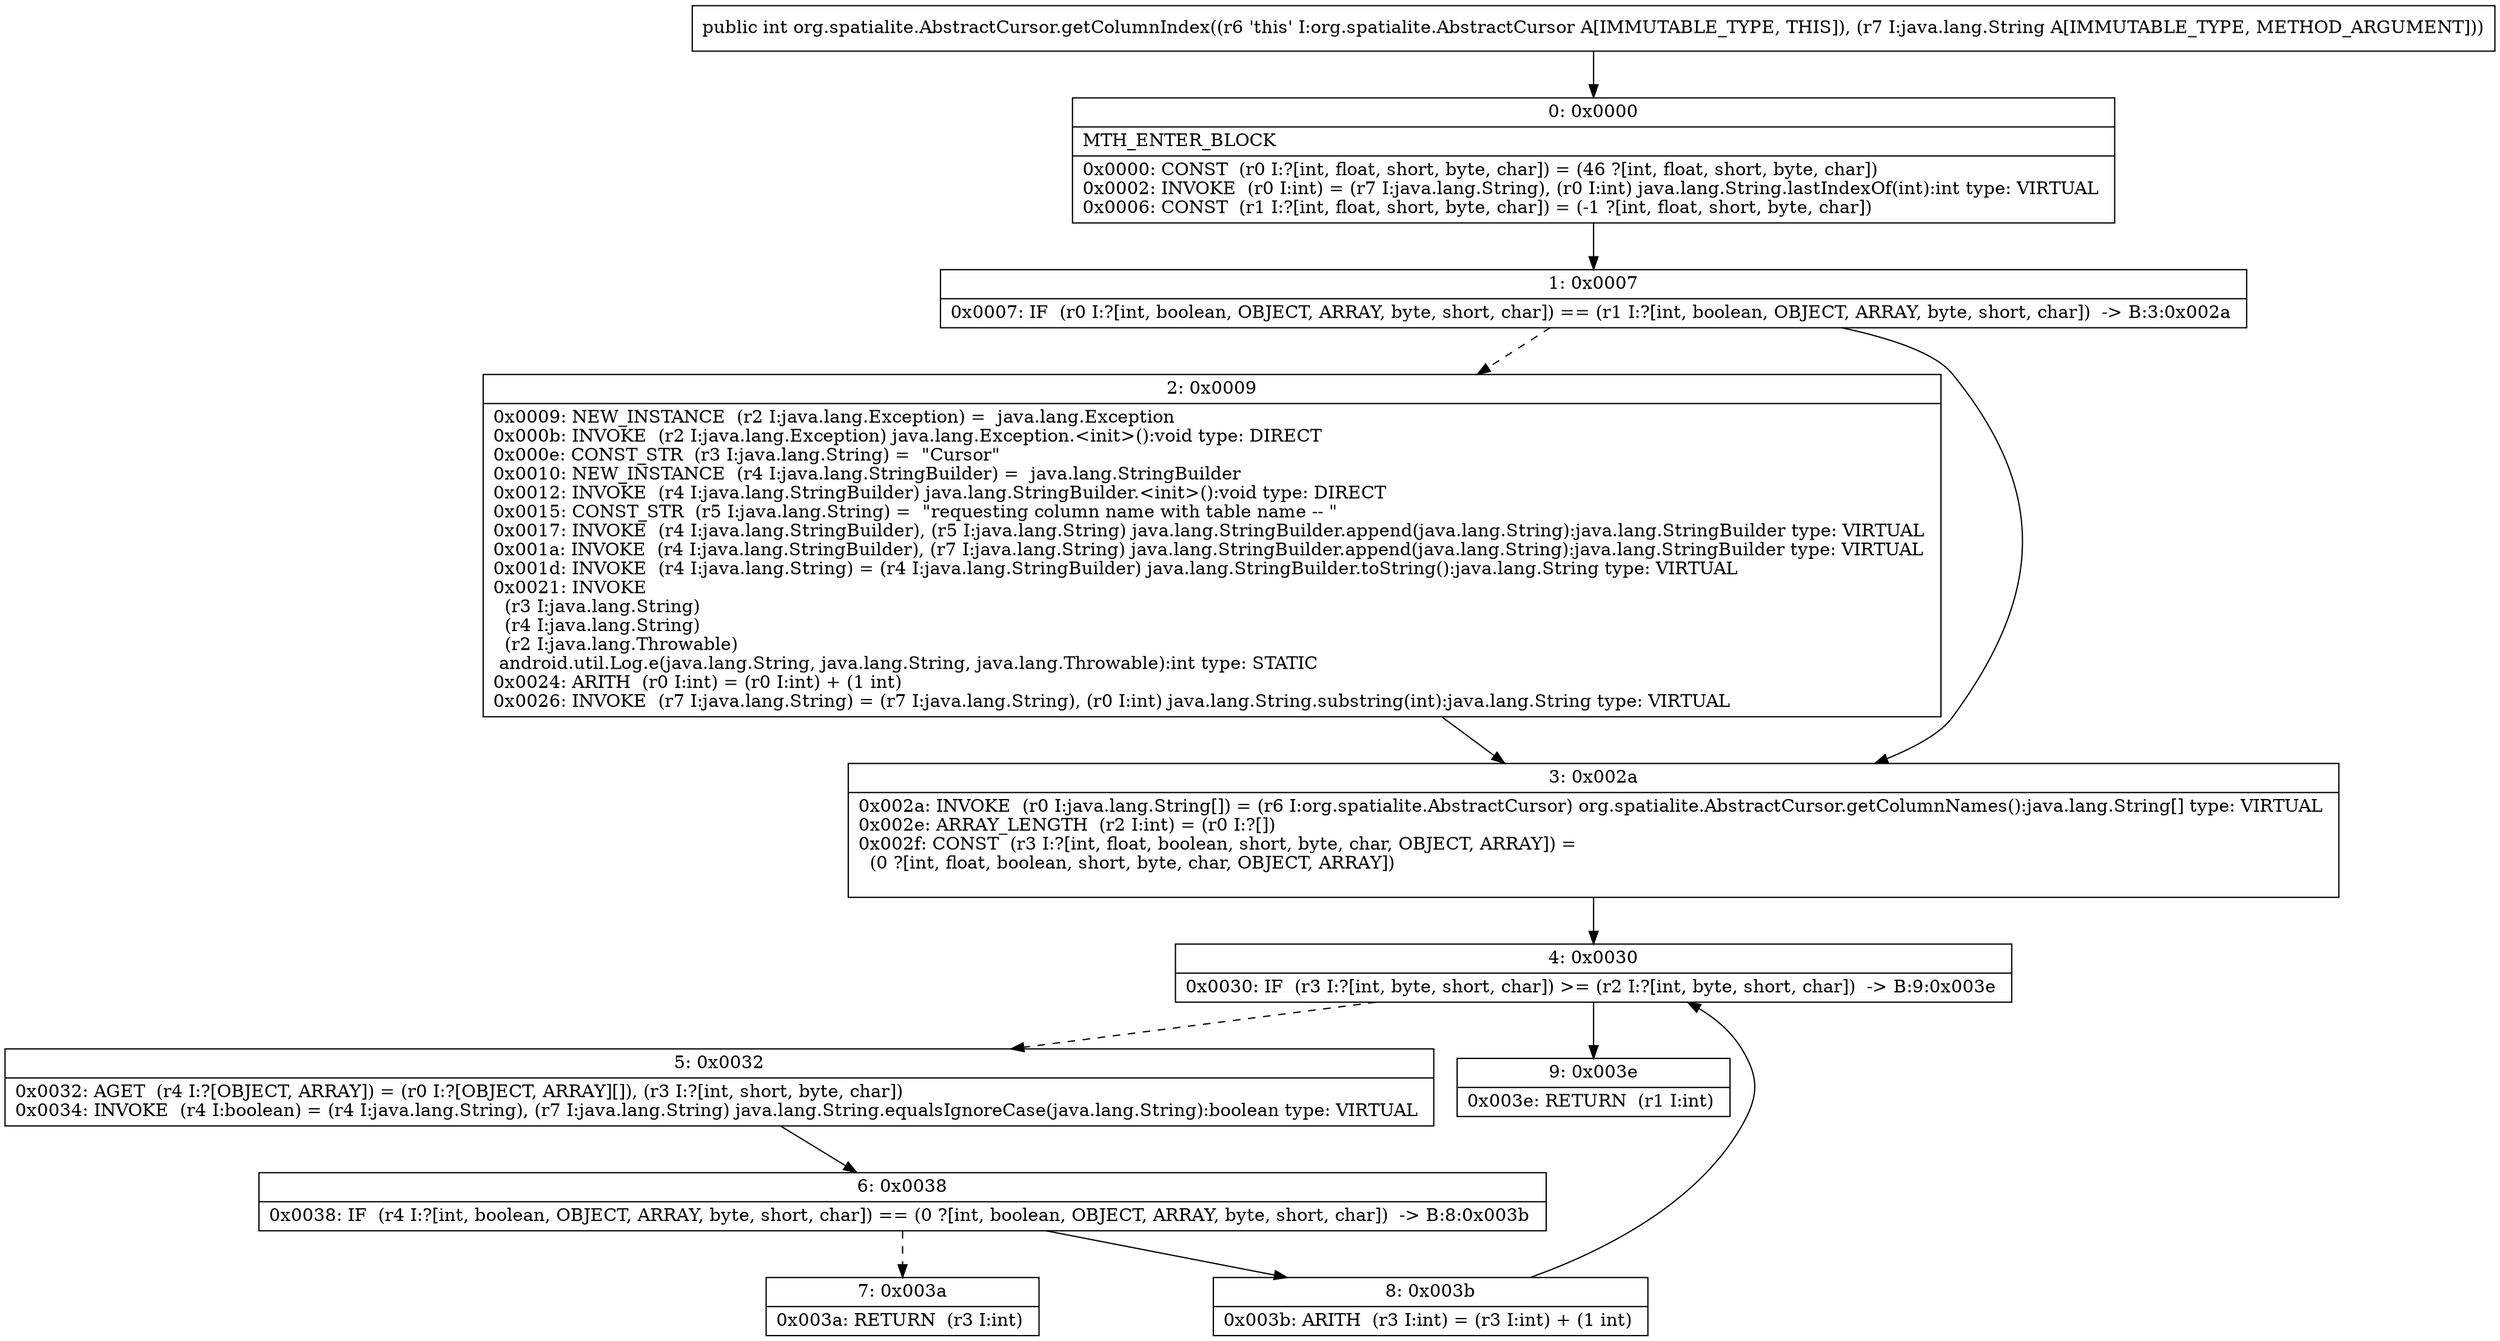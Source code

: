 digraph "CFG fororg.spatialite.AbstractCursor.getColumnIndex(Ljava\/lang\/String;)I" {
Node_0 [shape=record,label="{0\:\ 0x0000|MTH_ENTER_BLOCK\l|0x0000: CONST  (r0 I:?[int, float, short, byte, char]) = (46 ?[int, float, short, byte, char]) \l0x0002: INVOKE  (r0 I:int) = (r7 I:java.lang.String), (r0 I:int) java.lang.String.lastIndexOf(int):int type: VIRTUAL \l0x0006: CONST  (r1 I:?[int, float, short, byte, char]) = (\-1 ?[int, float, short, byte, char]) \l}"];
Node_1 [shape=record,label="{1\:\ 0x0007|0x0007: IF  (r0 I:?[int, boolean, OBJECT, ARRAY, byte, short, char]) == (r1 I:?[int, boolean, OBJECT, ARRAY, byte, short, char])  \-\> B:3:0x002a \l}"];
Node_2 [shape=record,label="{2\:\ 0x0009|0x0009: NEW_INSTANCE  (r2 I:java.lang.Exception) =  java.lang.Exception \l0x000b: INVOKE  (r2 I:java.lang.Exception) java.lang.Exception.\<init\>():void type: DIRECT \l0x000e: CONST_STR  (r3 I:java.lang.String) =  \"Cursor\" \l0x0010: NEW_INSTANCE  (r4 I:java.lang.StringBuilder) =  java.lang.StringBuilder \l0x0012: INVOKE  (r4 I:java.lang.StringBuilder) java.lang.StringBuilder.\<init\>():void type: DIRECT \l0x0015: CONST_STR  (r5 I:java.lang.String) =  \"requesting column name with table name \-\- \" \l0x0017: INVOKE  (r4 I:java.lang.StringBuilder), (r5 I:java.lang.String) java.lang.StringBuilder.append(java.lang.String):java.lang.StringBuilder type: VIRTUAL \l0x001a: INVOKE  (r4 I:java.lang.StringBuilder), (r7 I:java.lang.String) java.lang.StringBuilder.append(java.lang.String):java.lang.StringBuilder type: VIRTUAL \l0x001d: INVOKE  (r4 I:java.lang.String) = (r4 I:java.lang.StringBuilder) java.lang.StringBuilder.toString():java.lang.String type: VIRTUAL \l0x0021: INVOKE  \l  (r3 I:java.lang.String)\l  (r4 I:java.lang.String)\l  (r2 I:java.lang.Throwable)\l android.util.Log.e(java.lang.String, java.lang.String, java.lang.Throwable):int type: STATIC \l0x0024: ARITH  (r0 I:int) = (r0 I:int) + (1 int) \l0x0026: INVOKE  (r7 I:java.lang.String) = (r7 I:java.lang.String), (r0 I:int) java.lang.String.substring(int):java.lang.String type: VIRTUAL \l}"];
Node_3 [shape=record,label="{3\:\ 0x002a|0x002a: INVOKE  (r0 I:java.lang.String[]) = (r6 I:org.spatialite.AbstractCursor) org.spatialite.AbstractCursor.getColumnNames():java.lang.String[] type: VIRTUAL \l0x002e: ARRAY_LENGTH  (r2 I:int) = (r0 I:?[]) \l0x002f: CONST  (r3 I:?[int, float, boolean, short, byte, char, OBJECT, ARRAY]) = \l  (0 ?[int, float, boolean, short, byte, char, OBJECT, ARRAY])\l \l}"];
Node_4 [shape=record,label="{4\:\ 0x0030|0x0030: IF  (r3 I:?[int, byte, short, char]) \>= (r2 I:?[int, byte, short, char])  \-\> B:9:0x003e \l}"];
Node_5 [shape=record,label="{5\:\ 0x0032|0x0032: AGET  (r4 I:?[OBJECT, ARRAY]) = (r0 I:?[OBJECT, ARRAY][]), (r3 I:?[int, short, byte, char]) \l0x0034: INVOKE  (r4 I:boolean) = (r4 I:java.lang.String), (r7 I:java.lang.String) java.lang.String.equalsIgnoreCase(java.lang.String):boolean type: VIRTUAL \l}"];
Node_6 [shape=record,label="{6\:\ 0x0038|0x0038: IF  (r4 I:?[int, boolean, OBJECT, ARRAY, byte, short, char]) == (0 ?[int, boolean, OBJECT, ARRAY, byte, short, char])  \-\> B:8:0x003b \l}"];
Node_7 [shape=record,label="{7\:\ 0x003a|0x003a: RETURN  (r3 I:int) \l}"];
Node_8 [shape=record,label="{8\:\ 0x003b|0x003b: ARITH  (r3 I:int) = (r3 I:int) + (1 int) \l}"];
Node_9 [shape=record,label="{9\:\ 0x003e|0x003e: RETURN  (r1 I:int) \l}"];
MethodNode[shape=record,label="{public int org.spatialite.AbstractCursor.getColumnIndex((r6 'this' I:org.spatialite.AbstractCursor A[IMMUTABLE_TYPE, THIS]), (r7 I:java.lang.String A[IMMUTABLE_TYPE, METHOD_ARGUMENT])) }"];
MethodNode -> Node_0;
Node_0 -> Node_1;
Node_1 -> Node_2[style=dashed];
Node_1 -> Node_3;
Node_2 -> Node_3;
Node_3 -> Node_4;
Node_4 -> Node_5[style=dashed];
Node_4 -> Node_9;
Node_5 -> Node_6;
Node_6 -> Node_7[style=dashed];
Node_6 -> Node_8;
Node_8 -> Node_4;
}

